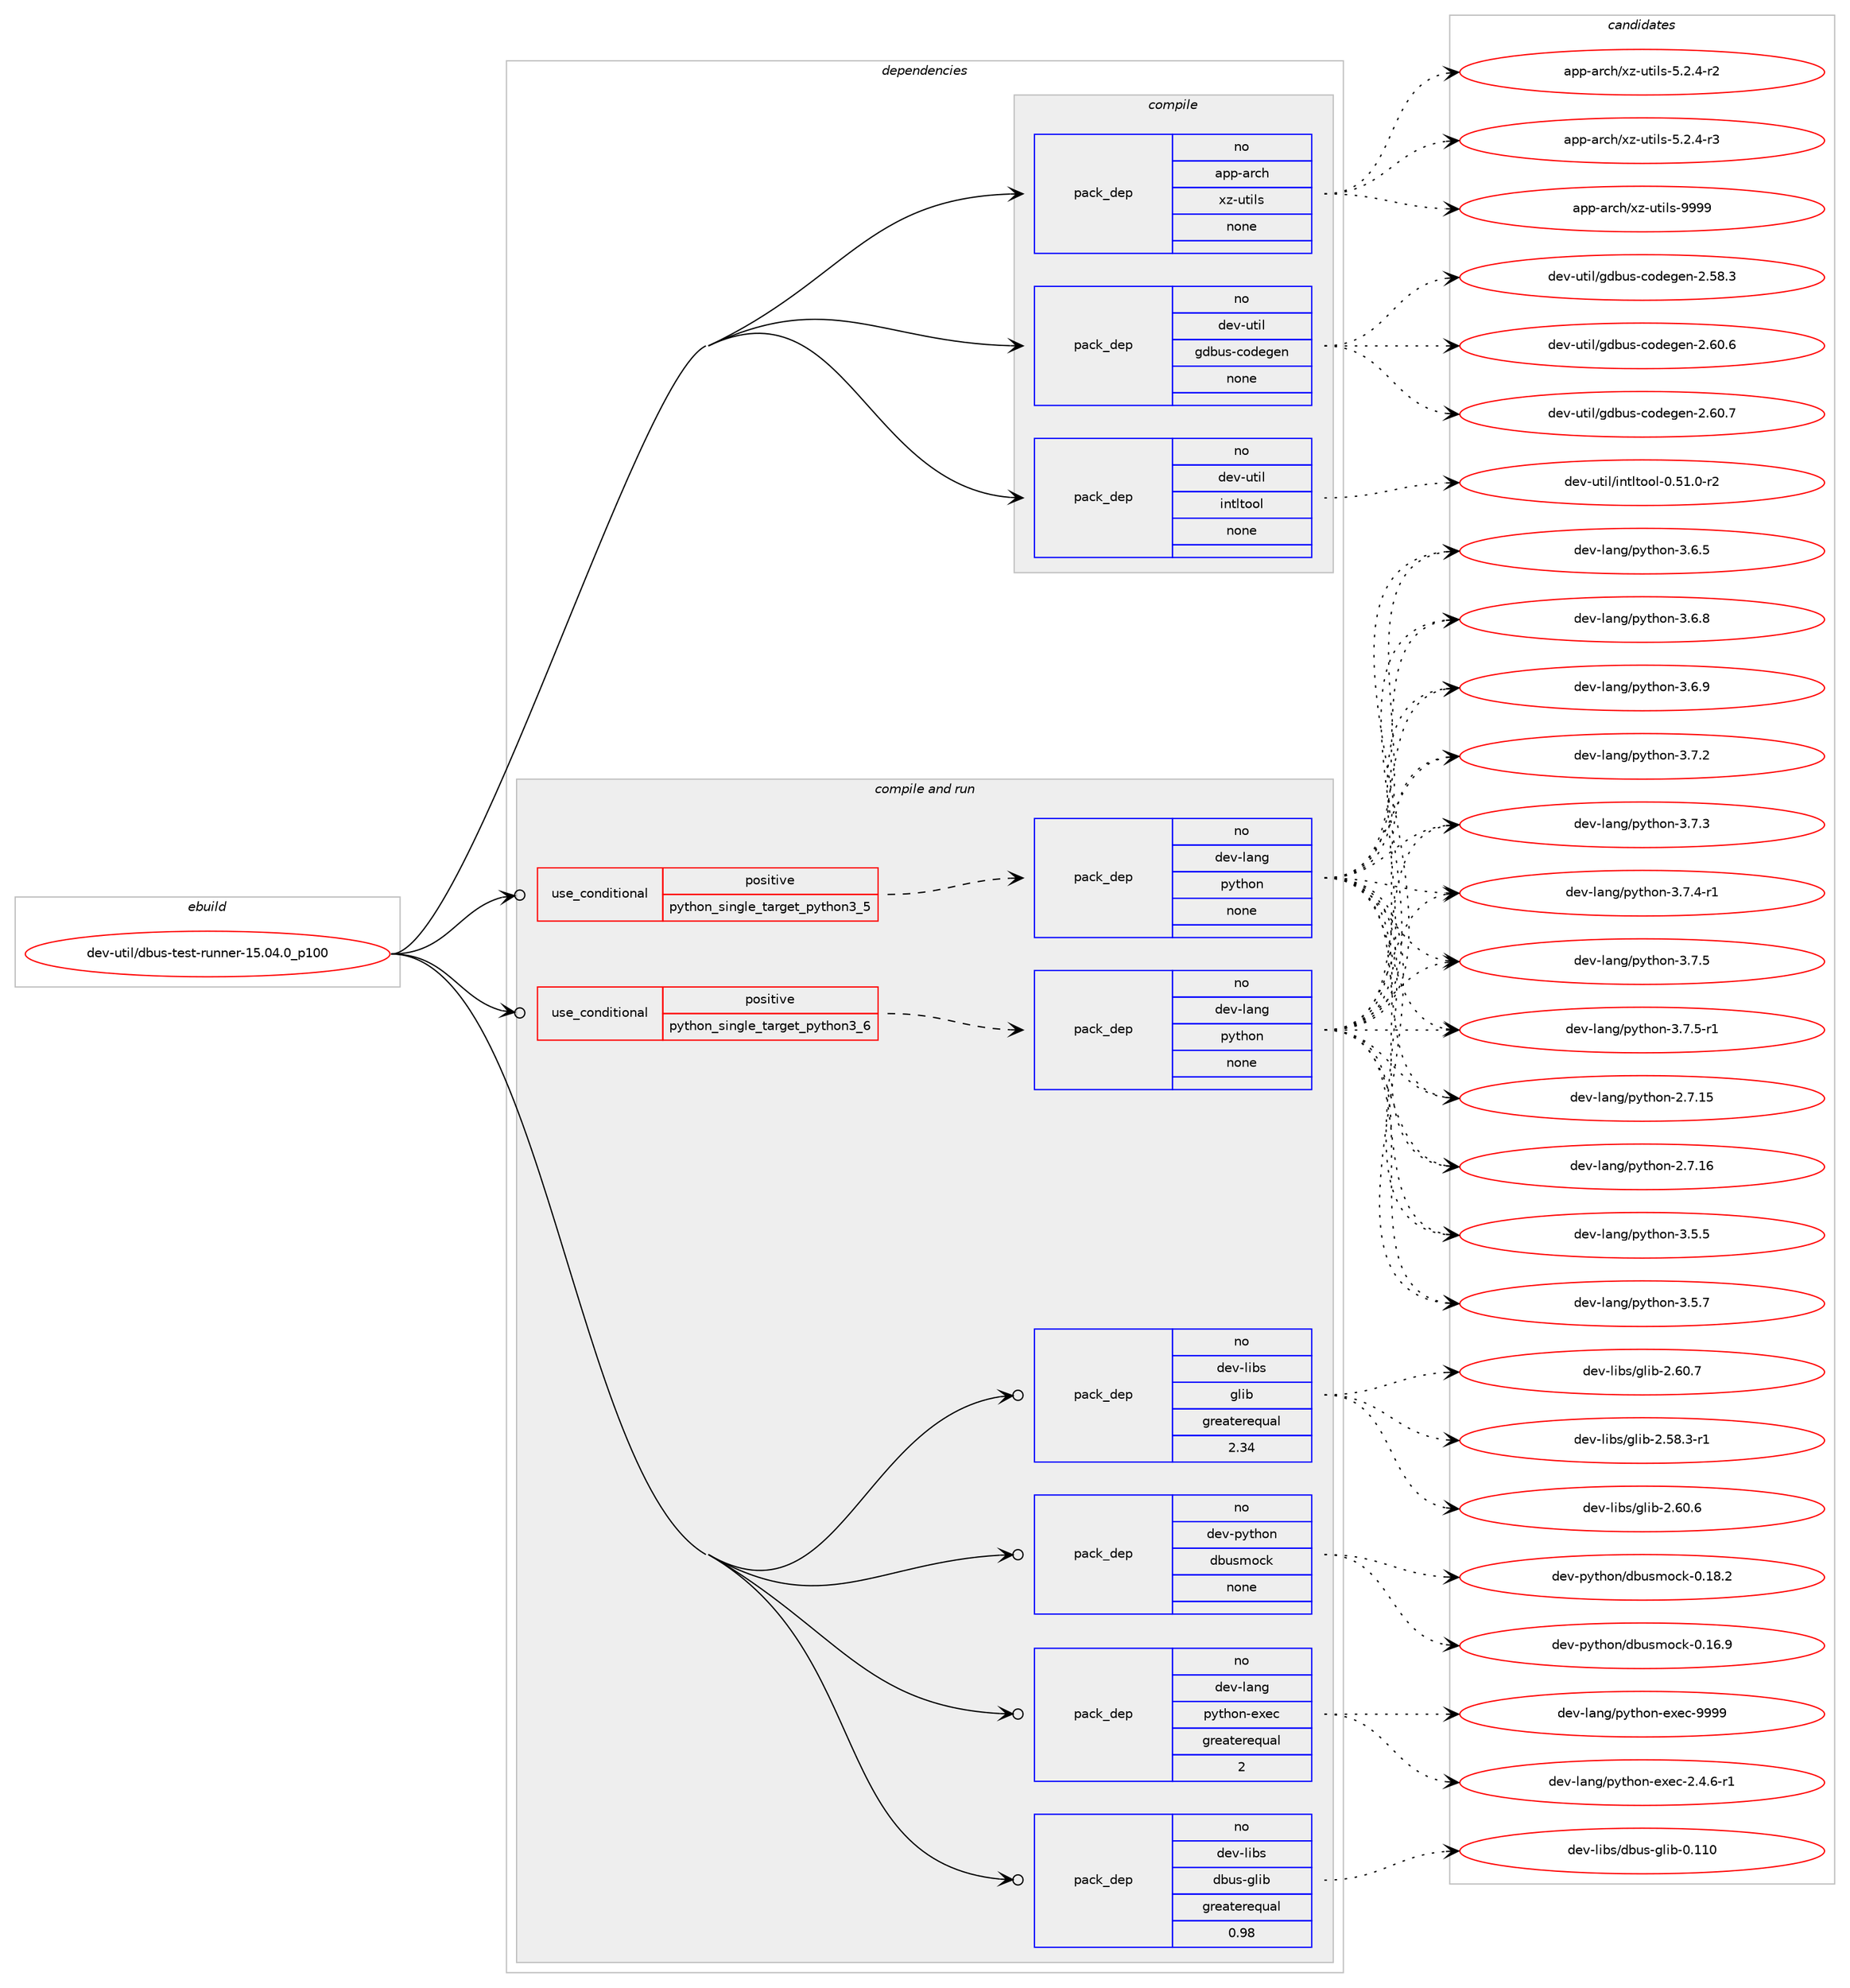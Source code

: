 digraph prolog {

# *************
# Graph options
# *************

newrank=true;
concentrate=true;
compound=true;
graph [rankdir=LR,fontname=Helvetica,fontsize=10,ranksep=1.5];#, ranksep=2.5, nodesep=0.2];
edge  [arrowhead=vee];
node  [fontname=Helvetica,fontsize=10];

# **********
# The ebuild
# **********

subgraph cluster_leftcol {
color=gray;
rank=same;
label=<<i>ebuild</i>>;
id [label="dev-util/dbus-test-runner-15.04.0_p100", color=red, width=4, href="../dev-util/dbus-test-runner-15.04.0_p100.svg"];
}

# ****************
# The dependencies
# ****************

subgraph cluster_midcol {
color=gray;
label=<<i>dependencies</i>>;
subgraph cluster_compile {
fillcolor="#eeeeee";
style=filled;
label=<<i>compile</i>>;
subgraph pack533546 {
dependency728092 [label=<<TABLE BORDER="0" CELLBORDER="1" CELLSPACING="0" CELLPADDING="4" WIDTH="220"><TR><TD ROWSPAN="6" CELLPADDING="30">pack_dep</TD></TR><TR><TD WIDTH="110">no</TD></TR><TR><TD>app-arch</TD></TR><TR><TD>xz-utils</TD></TR><TR><TD>none</TD></TR><TR><TD></TD></TR></TABLE>>, shape=none, color=blue];
}
id:e -> dependency728092:w [weight=20,style="solid",arrowhead="vee"];
subgraph pack533547 {
dependency728093 [label=<<TABLE BORDER="0" CELLBORDER="1" CELLSPACING="0" CELLPADDING="4" WIDTH="220"><TR><TD ROWSPAN="6" CELLPADDING="30">pack_dep</TD></TR><TR><TD WIDTH="110">no</TD></TR><TR><TD>dev-util</TD></TR><TR><TD>gdbus-codegen</TD></TR><TR><TD>none</TD></TR><TR><TD></TD></TR></TABLE>>, shape=none, color=blue];
}
id:e -> dependency728093:w [weight=20,style="solid",arrowhead="vee"];
subgraph pack533548 {
dependency728094 [label=<<TABLE BORDER="0" CELLBORDER="1" CELLSPACING="0" CELLPADDING="4" WIDTH="220"><TR><TD ROWSPAN="6" CELLPADDING="30">pack_dep</TD></TR><TR><TD WIDTH="110">no</TD></TR><TR><TD>dev-util</TD></TR><TR><TD>intltool</TD></TR><TR><TD>none</TD></TR><TR><TD></TD></TR></TABLE>>, shape=none, color=blue];
}
id:e -> dependency728094:w [weight=20,style="solid",arrowhead="vee"];
}
subgraph cluster_compileandrun {
fillcolor="#eeeeee";
style=filled;
label=<<i>compile and run</i>>;
subgraph cond182420 {
dependency728095 [label=<<TABLE BORDER="0" CELLBORDER="1" CELLSPACING="0" CELLPADDING="4"><TR><TD ROWSPAN="3" CELLPADDING="10">use_conditional</TD></TR><TR><TD>positive</TD></TR><TR><TD>python_single_target_python3_5</TD></TR></TABLE>>, shape=none, color=red];
subgraph pack533549 {
dependency728096 [label=<<TABLE BORDER="0" CELLBORDER="1" CELLSPACING="0" CELLPADDING="4" WIDTH="220"><TR><TD ROWSPAN="6" CELLPADDING="30">pack_dep</TD></TR><TR><TD WIDTH="110">no</TD></TR><TR><TD>dev-lang</TD></TR><TR><TD>python</TD></TR><TR><TD>none</TD></TR><TR><TD></TD></TR></TABLE>>, shape=none, color=blue];
}
dependency728095:e -> dependency728096:w [weight=20,style="dashed",arrowhead="vee"];
}
id:e -> dependency728095:w [weight=20,style="solid",arrowhead="odotvee"];
subgraph cond182421 {
dependency728097 [label=<<TABLE BORDER="0" CELLBORDER="1" CELLSPACING="0" CELLPADDING="4"><TR><TD ROWSPAN="3" CELLPADDING="10">use_conditional</TD></TR><TR><TD>positive</TD></TR><TR><TD>python_single_target_python3_6</TD></TR></TABLE>>, shape=none, color=red];
subgraph pack533550 {
dependency728098 [label=<<TABLE BORDER="0" CELLBORDER="1" CELLSPACING="0" CELLPADDING="4" WIDTH="220"><TR><TD ROWSPAN="6" CELLPADDING="30">pack_dep</TD></TR><TR><TD WIDTH="110">no</TD></TR><TR><TD>dev-lang</TD></TR><TR><TD>python</TD></TR><TR><TD>none</TD></TR><TR><TD></TD></TR></TABLE>>, shape=none, color=blue];
}
dependency728097:e -> dependency728098:w [weight=20,style="dashed",arrowhead="vee"];
}
id:e -> dependency728097:w [weight=20,style="solid",arrowhead="odotvee"];
subgraph pack533551 {
dependency728099 [label=<<TABLE BORDER="0" CELLBORDER="1" CELLSPACING="0" CELLPADDING="4" WIDTH="220"><TR><TD ROWSPAN="6" CELLPADDING="30">pack_dep</TD></TR><TR><TD WIDTH="110">no</TD></TR><TR><TD>dev-lang</TD></TR><TR><TD>python-exec</TD></TR><TR><TD>greaterequal</TD></TR><TR><TD>2</TD></TR></TABLE>>, shape=none, color=blue];
}
id:e -> dependency728099:w [weight=20,style="solid",arrowhead="odotvee"];
subgraph pack533552 {
dependency728100 [label=<<TABLE BORDER="0" CELLBORDER="1" CELLSPACING="0" CELLPADDING="4" WIDTH="220"><TR><TD ROWSPAN="6" CELLPADDING="30">pack_dep</TD></TR><TR><TD WIDTH="110">no</TD></TR><TR><TD>dev-libs</TD></TR><TR><TD>dbus-glib</TD></TR><TR><TD>greaterequal</TD></TR><TR><TD>0.98</TD></TR></TABLE>>, shape=none, color=blue];
}
id:e -> dependency728100:w [weight=20,style="solid",arrowhead="odotvee"];
subgraph pack533553 {
dependency728101 [label=<<TABLE BORDER="0" CELLBORDER="1" CELLSPACING="0" CELLPADDING="4" WIDTH="220"><TR><TD ROWSPAN="6" CELLPADDING="30">pack_dep</TD></TR><TR><TD WIDTH="110">no</TD></TR><TR><TD>dev-libs</TD></TR><TR><TD>glib</TD></TR><TR><TD>greaterequal</TD></TR><TR><TD>2.34</TD></TR></TABLE>>, shape=none, color=blue];
}
id:e -> dependency728101:w [weight=20,style="solid",arrowhead="odotvee"];
subgraph pack533554 {
dependency728102 [label=<<TABLE BORDER="0" CELLBORDER="1" CELLSPACING="0" CELLPADDING="4" WIDTH="220"><TR><TD ROWSPAN="6" CELLPADDING="30">pack_dep</TD></TR><TR><TD WIDTH="110">no</TD></TR><TR><TD>dev-python</TD></TR><TR><TD>dbusmock</TD></TR><TR><TD>none</TD></TR><TR><TD></TD></TR></TABLE>>, shape=none, color=blue];
}
id:e -> dependency728102:w [weight=20,style="solid",arrowhead="odotvee"];
}
subgraph cluster_run {
fillcolor="#eeeeee";
style=filled;
label=<<i>run</i>>;
}
}

# **************
# The candidates
# **************

subgraph cluster_choices {
rank=same;
color=gray;
label=<<i>candidates</i>>;

subgraph choice533546 {
color=black;
nodesep=1;
choice9711211245971149910447120122451171161051081154553465046524511450 [label="app-arch/xz-utils-5.2.4-r2", color=red, width=4,href="../app-arch/xz-utils-5.2.4-r2.svg"];
choice9711211245971149910447120122451171161051081154553465046524511451 [label="app-arch/xz-utils-5.2.4-r3", color=red, width=4,href="../app-arch/xz-utils-5.2.4-r3.svg"];
choice9711211245971149910447120122451171161051081154557575757 [label="app-arch/xz-utils-9999", color=red, width=4,href="../app-arch/xz-utils-9999.svg"];
dependency728092:e -> choice9711211245971149910447120122451171161051081154553465046524511450:w [style=dotted,weight="100"];
dependency728092:e -> choice9711211245971149910447120122451171161051081154553465046524511451:w [style=dotted,weight="100"];
dependency728092:e -> choice9711211245971149910447120122451171161051081154557575757:w [style=dotted,weight="100"];
}
subgraph choice533547 {
color=black;
nodesep=1;
choice100101118451171161051084710310098117115459911110010110310111045504653564651 [label="dev-util/gdbus-codegen-2.58.3", color=red, width=4,href="../dev-util/gdbus-codegen-2.58.3.svg"];
choice100101118451171161051084710310098117115459911110010110310111045504654484654 [label="dev-util/gdbus-codegen-2.60.6", color=red, width=4,href="../dev-util/gdbus-codegen-2.60.6.svg"];
choice100101118451171161051084710310098117115459911110010110310111045504654484655 [label="dev-util/gdbus-codegen-2.60.7", color=red, width=4,href="../dev-util/gdbus-codegen-2.60.7.svg"];
dependency728093:e -> choice100101118451171161051084710310098117115459911110010110310111045504653564651:w [style=dotted,weight="100"];
dependency728093:e -> choice100101118451171161051084710310098117115459911110010110310111045504654484654:w [style=dotted,weight="100"];
dependency728093:e -> choice100101118451171161051084710310098117115459911110010110310111045504654484655:w [style=dotted,weight="100"];
}
subgraph choice533548 {
color=black;
nodesep=1;
choice1001011184511711610510847105110116108116111111108454846534946484511450 [label="dev-util/intltool-0.51.0-r2", color=red, width=4,href="../dev-util/intltool-0.51.0-r2.svg"];
dependency728094:e -> choice1001011184511711610510847105110116108116111111108454846534946484511450:w [style=dotted,weight="100"];
}
subgraph choice533549 {
color=black;
nodesep=1;
choice10010111845108971101034711212111610411111045504655464953 [label="dev-lang/python-2.7.15", color=red, width=4,href="../dev-lang/python-2.7.15.svg"];
choice10010111845108971101034711212111610411111045504655464954 [label="dev-lang/python-2.7.16", color=red, width=4,href="../dev-lang/python-2.7.16.svg"];
choice100101118451089711010347112121116104111110455146534653 [label="dev-lang/python-3.5.5", color=red, width=4,href="../dev-lang/python-3.5.5.svg"];
choice100101118451089711010347112121116104111110455146534655 [label="dev-lang/python-3.5.7", color=red, width=4,href="../dev-lang/python-3.5.7.svg"];
choice100101118451089711010347112121116104111110455146544653 [label="dev-lang/python-3.6.5", color=red, width=4,href="../dev-lang/python-3.6.5.svg"];
choice100101118451089711010347112121116104111110455146544656 [label="dev-lang/python-3.6.8", color=red, width=4,href="../dev-lang/python-3.6.8.svg"];
choice100101118451089711010347112121116104111110455146544657 [label="dev-lang/python-3.6.9", color=red, width=4,href="../dev-lang/python-3.6.9.svg"];
choice100101118451089711010347112121116104111110455146554650 [label="dev-lang/python-3.7.2", color=red, width=4,href="../dev-lang/python-3.7.2.svg"];
choice100101118451089711010347112121116104111110455146554651 [label="dev-lang/python-3.7.3", color=red, width=4,href="../dev-lang/python-3.7.3.svg"];
choice1001011184510897110103471121211161041111104551465546524511449 [label="dev-lang/python-3.7.4-r1", color=red, width=4,href="../dev-lang/python-3.7.4-r1.svg"];
choice100101118451089711010347112121116104111110455146554653 [label="dev-lang/python-3.7.5", color=red, width=4,href="../dev-lang/python-3.7.5.svg"];
choice1001011184510897110103471121211161041111104551465546534511449 [label="dev-lang/python-3.7.5-r1", color=red, width=4,href="../dev-lang/python-3.7.5-r1.svg"];
dependency728096:e -> choice10010111845108971101034711212111610411111045504655464953:w [style=dotted,weight="100"];
dependency728096:e -> choice10010111845108971101034711212111610411111045504655464954:w [style=dotted,weight="100"];
dependency728096:e -> choice100101118451089711010347112121116104111110455146534653:w [style=dotted,weight="100"];
dependency728096:e -> choice100101118451089711010347112121116104111110455146534655:w [style=dotted,weight="100"];
dependency728096:e -> choice100101118451089711010347112121116104111110455146544653:w [style=dotted,weight="100"];
dependency728096:e -> choice100101118451089711010347112121116104111110455146544656:w [style=dotted,weight="100"];
dependency728096:e -> choice100101118451089711010347112121116104111110455146544657:w [style=dotted,weight="100"];
dependency728096:e -> choice100101118451089711010347112121116104111110455146554650:w [style=dotted,weight="100"];
dependency728096:e -> choice100101118451089711010347112121116104111110455146554651:w [style=dotted,weight="100"];
dependency728096:e -> choice1001011184510897110103471121211161041111104551465546524511449:w [style=dotted,weight="100"];
dependency728096:e -> choice100101118451089711010347112121116104111110455146554653:w [style=dotted,weight="100"];
dependency728096:e -> choice1001011184510897110103471121211161041111104551465546534511449:w [style=dotted,weight="100"];
}
subgraph choice533550 {
color=black;
nodesep=1;
choice10010111845108971101034711212111610411111045504655464953 [label="dev-lang/python-2.7.15", color=red, width=4,href="../dev-lang/python-2.7.15.svg"];
choice10010111845108971101034711212111610411111045504655464954 [label="dev-lang/python-2.7.16", color=red, width=4,href="../dev-lang/python-2.7.16.svg"];
choice100101118451089711010347112121116104111110455146534653 [label="dev-lang/python-3.5.5", color=red, width=4,href="../dev-lang/python-3.5.5.svg"];
choice100101118451089711010347112121116104111110455146534655 [label="dev-lang/python-3.5.7", color=red, width=4,href="../dev-lang/python-3.5.7.svg"];
choice100101118451089711010347112121116104111110455146544653 [label="dev-lang/python-3.6.5", color=red, width=4,href="../dev-lang/python-3.6.5.svg"];
choice100101118451089711010347112121116104111110455146544656 [label="dev-lang/python-3.6.8", color=red, width=4,href="../dev-lang/python-3.6.8.svg"];
choice100101118451089711010347112121116104111110455146544657 [label="dev-lang/python-3.6.9", color=red, width=4,href="../dev-lang/python-3.6.9.svg"];
choice100101118451089711010347112121116104111110455146554650 [label="dev-lang/python-3.7.2", color=red, width=4,href="../dev-lang/python-3.7.2.svg"];
choice100101118451089711010347112121116104111110455146554651 [label="dev-lang/python-3.7.3", color=red, width=4,href="../dev-lang/python-3.7.3.svg"];
choice1001011184510897110103471121211161041111104551465546524511449 [label="dev-lang/python-3.7.4-r1", color=red, width=4,href="../dev-lang/python-3.7.4-r1.svg"];
choice100101118451089711010347112121116104111110455146554653 [label="dev-lang/python-3.7.5", color=red, width=4,href="../dev-lang/python-3.7.5.svg"];
choice1001011184510897110103471121211161041111104551465546534511449 [label="dev-lang/python-3.7.5-r1", color=red, width=4,href="../dev-lang/python-3.7.5-r1.svg"];
dependency728098:e -> choice10010111845108971101034711212111610411111045504655464953:w [style=dotted,weight="100"];
dependency728098:e -> choice10010111845108971101034711212111610411111045504655464954:w [style=dotted,weight="100"];
dependency728098:e -> choice100101118451089711010347112121116104111110455146534653:w [style=dotted,weight="100"];
dependency728098:e -> choice100101118451089711010347112121116104111110455146534655:w [style=dotted,weight="100"];
dependency728098:e -> choice100101118451089711010347112121116104111110455146544653:w [style=dotted,weight="100"];
dependency728098:e -> choice100101118451089711010347112121116104111110455146544656:w [style=dotted,weight="100"];
dependency728098:e -> choice100101118451089711010347112121116104111110455146544657:w [style=dotted,weight="100"];
dependency728098:e -> choice100101118451089711010347112121116104111110455146554650:w [style=dotted,weight="100"];
dependency728098:e -> choice100101118451089711010347112121116104111110455146554651:w [style=dotted,weight="100"];
dependency728098:e -> choice1001011184510897110103471121211161041111104551465546524511449:w [style=dotted,weight="100"];
dependency728098:e -> choice100101118451089711010347112121116104111110455146554653:w [style=dotted,weight="100"];
dependency728098:e -> choice1001011184510897110103471121211161041111104551465546534511449:w [style=dotted,weight="100"];
}
subgraph choice533551 {
color=black;
nodesep=1;
choice10010111845108971101034711212111610411111045101120101994550465246544511449 [label="dev-lang/python-exec-2.4.6-r1", color=red, width=4,href="../dev-lang/python-exec-2.4.6-r1.svg"];
choice10010111845108971101034711212111610411111045101120101994557575757 [label="dev-lang/python-exec-9999", color=red, width=4,href="../dev-lang/python-exec-9999.svg"];
dependency728099:e -> choice10010111845108971101034711212111610411111045101120101994550465246544511449:w [style=dotted,weight="100"];
dependency728099:e -> choice10010111845108971101034711212111610411111045101120101994557575757:w [style=dotted,weight="100"];
}
subgraph choice533552 {
color=black;
nodesep=1;
choice100101118451081059811547100981171154510310810598454846494948 [label="dev-libs/dbus-glib-0.110", color=red, width=4,href="../dev-libs/dbus-glib-0.110.svg"];
dependency728100:e -> choice100101118451081059811547100981171154510310810598454846494948:w [style=dotted,weight="100"];
}
subgraph choice533553 {
color=black;
nodesep=1;
choice10010111845108105981154710310810598455046535646514511449 [label="dev-libs/glib-2.58.3-r1", color=red, width=4,href="../dev-libs/glib-2.58.3-r1.svg"];
choice1001011184510810598115471031081059845504654484654 [label="dev-libs/glib-2.60.6", color=red, width=4,href="../dev-libs/glib-2.60.6.svg"];
choice1001011184510810598115471031081059845504654484655 [label="dev-libs/glib-2.60.7", color=red, width=4,href="../dev-libs/glib-2.60.7.svg"];
dependency728101:e -> choice10010111845108105981154710310810598455046535646514511449:w [style=dotted,weight="100"];
dependency728101:e -> choice1001011184510810598115471031081059845504654484654:w [style=dotted,weight="100"];
dependency728101:e -> choice1001011184510810598115471031081059845504654484655:w [style=dotted,weight="100"];
}
subgraph choice533554 {
color=black;
nodesep=1;
choice1001011184511212111610411111047100981171151091119910745484649544657 [label="dev-python/dbusmock-0.16.9", color=red, width=4,href="../dev-python/dbusmock-0.16.9.svg"];
choice1001011184511212111610411111047100981171151091119910745484649564650 [label="dev-python/dbusmock-0.18.2", color=red, width=4,href="../dev-python/dbusmock-0.18.2.svg"];
dependency728102:e -> choice1001011184511212111610411111047100981171151091119910745484649544657:w [style=dotted,weight="100"];
dependency728102:e -> choice1001011184511212111610411111047100981171151091119910745484649564650:w [style=dotted,weight="100"];
}
}

}
